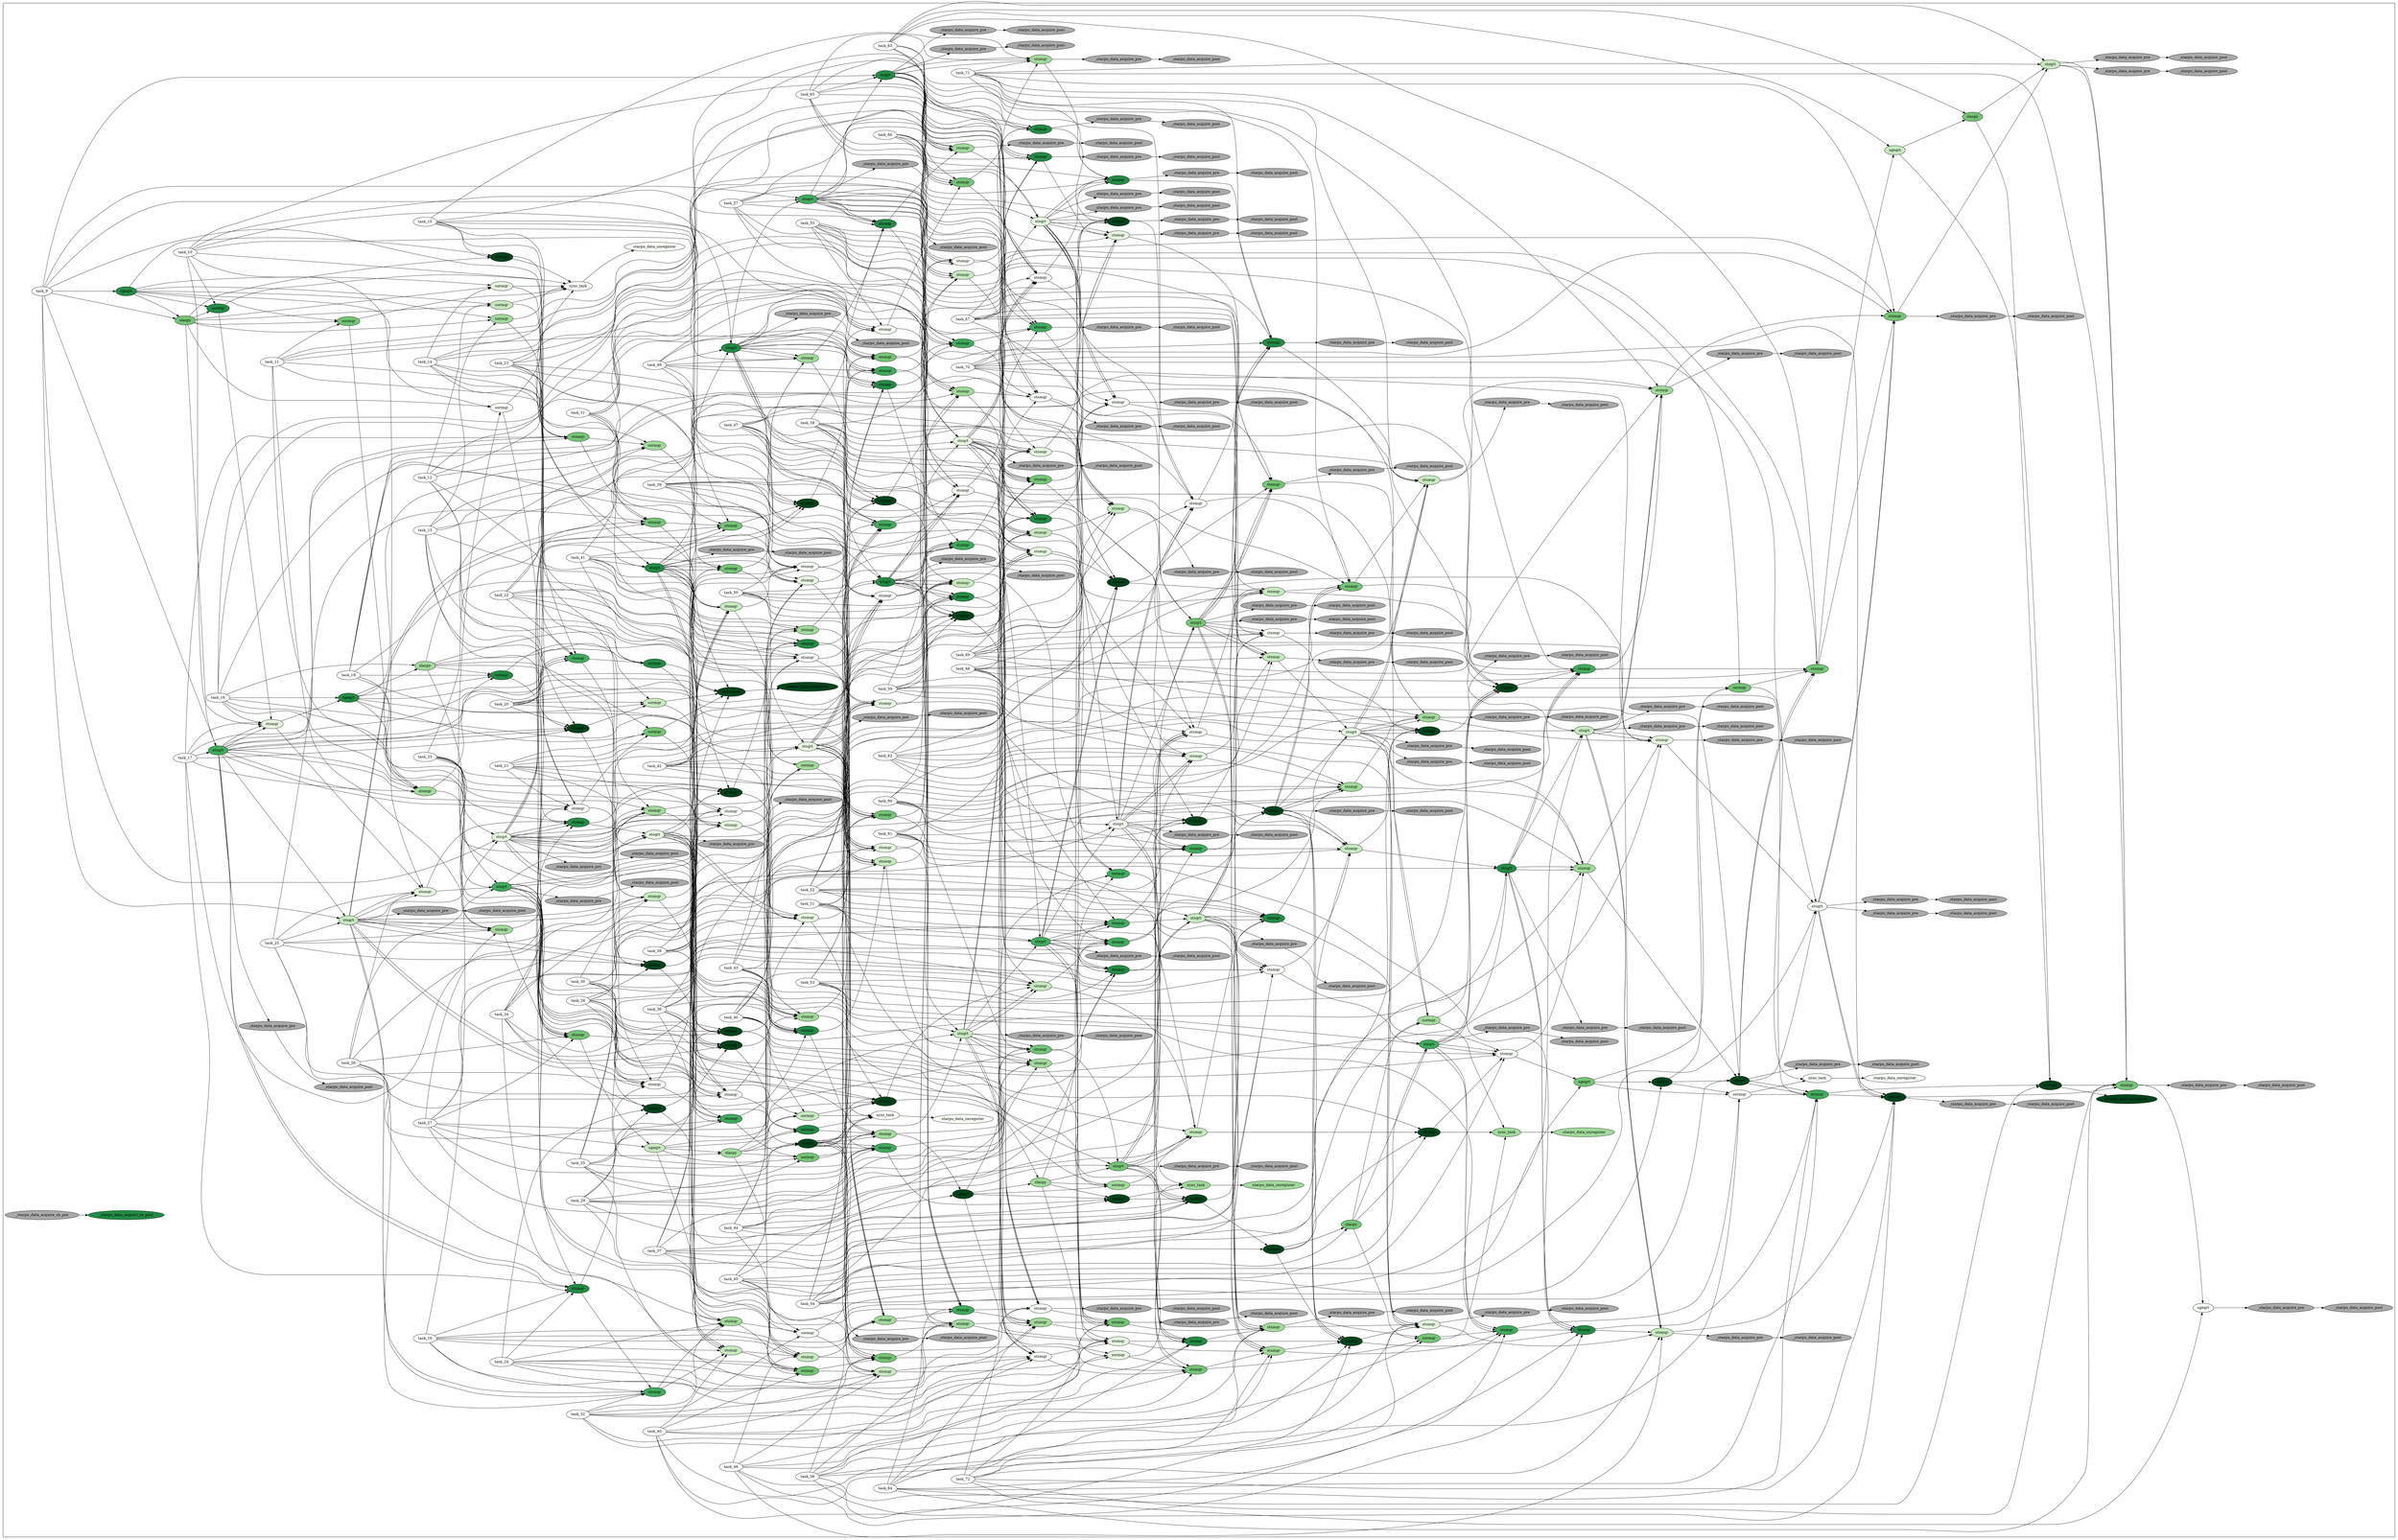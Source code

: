 digraph G {
	color=white
	rankdir=LR;
subgraph cluster_0 {
	color=black;
	 "task_9"->"task_73"
	 "task_73"->"task_74"
	 "task_9"->"task_74"
	 "task_74"->"task_75"
	 "task_73"->"task_75"
	 "task_10"->"task_75"
	 "task_74"->"task_76"
	 "task_73"->"task_76"
	 "task_11"->"task_76"
	 "task_74"->"task_77"
	 "task_73"->"task_77"
	 "task_12"->"task_77"
	 "task_74"->"task_78"
	 "task_73"->"task_78"
	 "task_13"->"task_78"
	 "task_74"->"task_79"
	 "task_73"->"task_79"
	 "task_14"->"task_79"
	 "task_74"->"task_80"
	 "task_73"->"task_80"
	 "task_15"->"task_80"
	 "task_74"->"task_81"
	 "task_73"->"task_81"
	 "task_16"->"task_81"
	 "task_74"->"task_82"
	 "task_9"->"task_82"
	 "task_17"->"task_82"
	 "task_75"->"task_83"
	 "task_10"->"task_83"
	 "task_18"->"task_83"
	 "task_82"->"task_83"
	 "task_17"->"task_83"
	 "task_82"->"task_83"
	 "task_76"->"task_84"
	 "task_11"->"task_84"
	 "task_19"->"task_84"
	 "task_82"->"task_84"
	 "task_17"->"task_84"
	 "task_82"->"task_84"
	 "task_77"->"task_85"
	 "task_12"->"task_85"
	 "task_20"->"task_85"
	 "task_82"->"task_85"
	 "task_17"->"task_85"
	 "task_82"->"task_85"
	 "task_78"->"task_86"
	 "task_13"->"task_86"
	 "task_21"->"task_86"
	 "task_82"->"task_86"
	 "task_17"->"task_86"
	 "task_82"->"task_86"
	 "task_79"->"task_87"
	 "task_14"->"task_87"
	 "task_22"->"task_87"
	 "task_82"->"task_87"
	 "task_17"->"task_87"
	 "task_82"->"task_87"
	 "task_80"->"task_88"
	 "task_15"->"task_88"
	 "task_23"->"task_88"
	 "task_82"->"task_88"
	 "task_17"->"task_88"
	 "task_82"->"task_88"
	 "task_81"->"task_89"
	 "task_16"->"task_89"
	 "task_24"->"task_89"
	 "task_82"->"task_89"
	 "task_17"->"task_89"
	 "task_82"->"task_89"
	 "task_82"->"task_90"
	 "task_9"->"task_90"
	 "task_25"->"task_90"
	 "task_83"->"task_91"
	 "task_10"->"task_91"
	 "task_26"->"task_91"
	 "task_90"->"task_91"
	 "task_25"->"task_91"
	 "task_90"->"task_91"
	 "task_84"->"task_92"
	 "task_11"->"task_92"
	 "task_27"->"task_92"
	 "task_90"->"task_92"
	 "task_25"->"task_92"
	 "task_90"->"task_92"
	 "task_85"->"task_93"
	 "task_12"->"task_93"
	 "task_28"->"task_93"
	 "task_90"->"task_93"
	 "task_25"->"task_93"
	 "task_90"->"task_93"
	 "task_86"->"task_94"
	 "task_13"->"task_94"
	 "task_29"->"task_94"
	 "task_90"->"task_94"
	 "task_25"->"task_94"
	 "task_90"->"task_94"
	 "task_87"->"task_95"
	 "task_14"->"task_95"
	 "task_30"->"task_95"
	 "task_90"->"task_95"
	 "task_25"->"task_95"
	 "task_90"->"task_95"
	 "task_88"->"task_96"
	 "task_15"->"task_96"
	 "task_31"->"task_96"
	 "task_90"->"task_96"
	 "task_25"->"task_96"
	 "task_90"->"task_96"
	 "task_89"->"task_97"
	 "task_16"->"task_97"
	 "task_32"->"task_97"
	 "task_90"->"task_97"
	 "task_25"->"task_97"
	 "task_90"->"task_97"
	 "task_90"->"task_98"
	 "task_9"->"task_98"
	 "task_33"->"task_98"
	 "task_91"->"task_99"
	 "task_10"->"task_99"
	 "task_34"->"task_99"
	 "task_98"->"task_99"
	 "task_33"->"task_99"
	 "task_98"->"task_99"
	 "task_92"->"task_100"
	 "task_11"->"task_100"
	 "task_35"->"task_100"
	 "task_98"->"task_100"
	 "task_33"->"task_100"
	 "task_98"->"task_100"
	 "task_93"->"task_101"
	 "task_12"->"task_101"
	 "task_36"->"task_101"
	 "task_98"->"task_101"
	 "task_33"->"task_101"
	 "task_98"->"task_101"
	 "task_94"->"task_102"
	 "task_13"->"task_102"
	 "task_37"->"task_102"
	 "task_98"->"task_102"
	 "task_33"->"task_102"
	 "task_98"->"task_102"
	 "task_95"->"task_103"
	 "task_14"->"task_103"
	 "task_38"->"task_103"
	 "task_98"->"task_103"
	 "task_33"->"task_103"
	 "task_98"->"task_103"
	 "task_96"->"task_104"
	 "task_15"->"task_104"
	 "task_39"->"task_104"
	 "task_98"->"task_104"
	 "task_33"->"task_104"
	 "task_98"->"task_104"
	 "task_97"->"task_105"
	 "task_16"->"task_105"
	 "task_40"->"task_105"
	 "task_98"->"task_105"
	 "task_33"->"task_105"
	 "task_98"->"task_105"
	 "task_98"->"task_106"
	 "task_9"->"task_106"
	 "task_41"->"task_106"
	 "task_99"->"task_107"
	 "task_10"->"task_107"
	 "task_42"->"task_107"
	 "task_106"->"task_107"
	 "task_41"->"task_107"
	 "task_106"->"task_107"
	 "task_100"->"task_108"
	 "task_11"->"task_108"
	 "task_43"->"task_108"
	 "task_106"->"task_108"
	 "task_41"->"task_108"
	 "task_106"->"task_108"
	 "task_101"->"task_109"
	 "task_12"->"task_109"
	 "task_44"->"task_109"
	 "task_106"->"task_109"
	 "task_41"->"task_109"
	 "task_106"->"task_109"
	 "task_102"->"task_110"
	 "task_13"->"task_110"
	 "task_45"->"task_110"
	 "task_106"->"task_110"
	 "task_41"->"task_110"
	 "task_106"->"task_110"
	 "task_103"->"task_111"
	 "task_14"->"task_111"
	 "task_46"->"task_111"
	 "task_106"->"task_111"
	 "task_41"->"task_111"
	 "task_106"->"task_111"
	 "task_104"->"task_112"
	 "task_15"->"task_112"
	 "task_47"->"task_112"
	 "task_106"->"task_112"
	 "task_41"->"task_112"
	 "task_106"->"task_112"
	 "task_105"->"task_113"
	 "task_16"->"task_113"
	 "task_48"->"task_113"
	 "task_106"->"task_113"
	 "task_41"->"task_113"
	 "task_106"->"task_113"
	 "task_106"->"task_114"
	 "task_9"->"task_114"
	 "task_49"->"task_114"
	 "task_107"->"task_115"
	 "task_10"->"task_115"
	 "task_50"->"task_115"
	 "task_114"->"task_115"
	 "task_49"->"task_115"
	 "task_114"->"task_115"
	 "task_108"->"task_116"
	 "task_11"->"task_116"
	 "task_51"->"task_116"
	 "task_114"->"task_116"
	 "task_49"->"task_116"
	 "task_114"->"task_116"
	 "task_109"->"task_117"
	 "task_12"->"task_117"
	 "task_52"->"task_117"
	 "task_114"->"task_117"
	 "task_49"->"task_117"
	 "task_114"->"task_117"
	 "task_110"->"task_118"
	 "task_13"->"task_118"
	 "task_53"->"task_118"
	 "task_114"->"task_118"
	 "task_49"->"task_118"
	 "task_114"->"task_118"
	 "task_111"->"task_119"
	 "task_14"->"task_119"
	 "task_54"->"task_119"
	 "task_114"->"task_119"
	 "task_49"->"task_119"
	 "task_114"->"task_119"
	 "task_112"->"task_120"
	 "task_15"->"task_120"
	 "task_55"->"task_120"
	 "task_114"->"task_120"
	 "task_49"->"task_120"
	 "task_114"->"task_120"
	 "task_113"->"task_121"
	 "task_16"->"task_121"
	 "task_56"->"task_121"
	 "task_114"->"task_121"
	 "task_49"->"task_121"
	 "task_114"->"task_121"
	 "task_114"->"task_122"
	 "task_9"->"task_122"
	 "task_57"->"task_122"
	 "task_115"->"task_123"
	 "task_10"->"task_123"
	 "task_58"->"task_123"
	 "task_122"->"task_123"
	 "task_57"->"task_123"
	 "task_122"->"task_123"
	 "task_116"->"task_124"
	 "task_11"->"task_124"
	 "task_59"->"task_124"
	 "task_122"->"task_124"
	 "task_57"->"task_124"
	 "task_122"->"task_124"
	 "task_117"->"task_125"
	 "task_12"->"task_125"
	 "task_60"->"task_125"
	 "task_122"->"task_125"
	 "task_57"->"task_125"
	 "task_122"->"task_125"
	 "task_118"->"task_126"
	 "task_13"->"task_126"
	 "task_61"->"task_126"
	 "task_122"->"task_126"
	 "task_57"->"task_126"
	 "task_122"->"task_126"
	 "task_119"->"task_127"
	 "task_14"->"task_127"
	 "task_62"->"task_127"
	 "task_122"->"task_127"
	 "task_57"->"task_127"
	 "task_122"->"task_127"
	 "task_120"->"task_128"
	 "task_15"->"task_128"
	 "task_63"->"task_128"
	 "task_122"->"task_128"
	 "task_57"->"task_128"
	 "task_122"->"task_128"
	 "task_121"->"task_129"
	 "task_16"->"task_129"
	 "task_64"->"task_129"
	 "task_122"->"task_129"
	 "task_57"->"task_129"
	 "task_122"->"task_129"
	 "task_122"->"task_130"
	 "task_9"->"task_130"
	 "task_65"->"task_130"
	 "task_123"->"task_131"
	 "task_10"->"task_131"
	 "task_66"->"task_131"
	 "task_130"->"task_131"
	 "task_65"->"task_131"
	 "task_130"->"task_131"
	 "task_124"->"task_132"
	 "task_11"->"task_132"
	 "task_67"->"task_132"
	 "task_130"->"task_132"
	 "task_65"->"task_132"
	 "task_130"->"task_132"
	 "task_125"->"task_133"
	 "task_12"->"task_133"
	 "task_68"->"task_133"
	 "task_130"->"task_133"
	 "task_65"->"task_133"
	 "task_130"->"task_133"
	 "task_126"->"task_134"
	 "task_13"->"task_134"
	 "task_69"->"task_134"
	 "task_130"->"task_134"
	 "task_65"->"task_134"
	 "task_130"->"task_134"
	 "task_127"->"task_135"
	 "task_14"->"task_135"
	 "task_70"->"task_135"
	 "task_130"->"task_135"
	 "task_65"->"task_135"
	 "task_130"->"task_135"
	 "task_128"->"task_136"
	 "task_15"->"task_136"
	 "task_71"->"task_136"
	 "task_130"->"task_136"
	 "task_65"->"task_136"
	 "task_130"->"task_136"
	 "task_129"->"task_137"
	 "task_16"->"task_137"
	 "task_72"->"task_137"
	 "task_130"->"task_137"
	 "task_65"->"task_137"
	 "task_130"->"task_137"
	 "task_83"->"task_138"
	 "task_18"->"task_138"
	 "task_138"->"task_139"
	 "task_18"->"task_139"
	 "task_139"->"task_140"
	 "task_138"->"task_140"
	 "task_84"->"task_140"
	 "task_19"->"task_140"
	 "task_139"->"task_141"
	 "task_138"->"task_141"
	 "task_85"->"task_141"
	 "task_20"->"task_141"
	 "task_139"->"task_142"
	 "task_138"->"task_142"
	 "task_86"->"task_142"
	 "task_21"->"task_142"
	 "task_139"->"task_143"
	 "task_138"->"task_143"
	 "task_87"->"task_143"
	 "task_22"->"task_143"
	 "task_139"->"task_144"
	 "task_138"->"task_144"
	 "task_88"->"task_144"
	 "task_23"->"task_144"
	 "task_139"->"task_145"
	 "task_138"->"task_145"
	 "task_89"->"task_145"
	 "task_24"->"task_145"
	 "task_139"->"task_146"
	 "task_18"->"task_146"
	 "task_91"->"task_146"
	 "task_26"->"task_146"
	 "task_140"->"task_147"
	 "task_19"->"task_147"
	 "task_92"->"task_147"
	 "task_27"->"task_147"
	 "task_146"->"task_147"
	 "task_26"->"task_147"
	 "task_146"->"task_147"
	 "task_141"->"task_148"
	 "task_20"->"task_148"
	 "task_93"->"task_148"
	 "task_28"->"task_148"
	 "task_146"->"task_148"
	 "task_26"->"task_148"
	 "task_146"->"task_148"
	 "task_142"->"task_149"
	 "task_21"->"task_149"
	 "task_94"->"task_149"
	 "task_29"->"task_149"
	 "task_146"->"task_149"
	 "task_26"->"task_149"
	 "task_146"->"task_149"
	 "task_143"->"task_150"
	 "task_22"->"task_150"
	 "task_95"->"task_150"
	 "task_30"->"task_150"
	 "task_146"->"task_150"
	 "task_26"->"task_150"
	 "task_146"->"task_150"
	 "task_144"->"task_151"
	 "task_23"->"task_151"
	 "task_96"->"task_151"
	 "task_31"->"task_151"
	 "task_146"->"task_151"
	 "task_26"->"task_151"
	 "task_146"->"task_151"
	 "task_145"->"task_152"
	 "task_24"->"task_152"
	 "task_97"->"task_152"
	 "task_32"->"task_152"
	 "task_146"->"task_152"
	 "task_26"->"task_152"
	 "task_146"->"task_152"
	 "task_146"->"task_153"
	 "task_18"->"task_153"
	 "task_99"->"task_153"
	 "task_34"->"task_153"
	 "task_147"->"task_154"
	 "task_19"->"task_154"
	 "task_100"->"task_154"
	 "task_35"->"task_154"
	 "task_153"->"task_154"
	 "task_34"->"task_154"
	 "task_153"->"task_154"
	 "task_148"->"task_155"
	 "task_20"->"task_155"
	 "task_101"->"task_155"
	 "task_36"->"task_155"
	 "task_153"->"task_155"
	 "task_34"->"task_155"
	 "task_153"->"task_155"
	 "task_149"->"task_156"
	 "task_21"->"task_156"
	 "task_102"->"task_156"
	 "task_37"->"task_156"
	 "task_153"->"task_156"
	 "task_34"->"task_156"
	 "task_153"->"task_156"
	 "task_150"->"task_157"
	 "task_22"->"task_157"
	 "task_103"->"task_157"
	 "task_38"->"task_157"
	 "task_153"->"task_157"
	 "task_34"->"task_157"
	 "task_153"->"task_157"
	 "task_151"->"task_158"
	 "task_23"->"task_158"
	 "task_104"->"task_158"
	 "task_39"->"task_158"
	 "task_153"->"task_158"
	 "task_34"->"task_158"
	 "task_153"->"task_158"
	 "task_152"->"task_159"
	 "task_24"->"task_159"
	 "task_105"->"task_159"
	 "task_40"->"task_159"
	 "task_153"->"task_159"
	 "task_34"->"task_159"
	 "task_153"->"task_159"
	 "task_153"->"task_160"
	 "task_18"->"task_160"
	 "task_107"->"task_160"
	 "task_42"->"task_160"
	 "task_154"->"task_161"
	 "task_19"->"task_161"
	 "task_108"->"task_161"
	 "task_43"->"task_161"
	 "task_160"->"task_161"
	 "task_42"->"task_161"
	 "task_160"->"task_161"
	 "task_155"->"task_162"
	 "task_20"->"task_162"
	 "task_109"->"task_162"
	 "task_44"->"task_162"
	 "task_160"->"task_162"
	 "task_42"->"task_162"
	 "task_160"->"task_162"
	 "task_156"->"task_163"
	 "task_21"->"task_163"
	 "task_110"->"task_163"
	 "task_45"->"task_163"
	 "task_160"->"task_163"
	 "task_42"->"task_163"
	 "task_160"->"task_163"
	 "task_157"->"task_164"
	 "task_22"->"task_164"
	 "task_111"->"task_164"
	 "task_46"->"task_164"
	 "task_160"->"task_164"
	 "task_42"->"task_164"
	 "task_160"->"task_164"
	 "task_158"->"task_165"
	 "task_23"->"task_165"
	 "task_112"->"task_165"
	 "task_47"->"task_165"
	 "task_160"->"task_165"
	 "task_42"->"task_165"
	 "task_160"->"task_165"
	 "task_159"->"task_166"
	 "task_24"->"task_166"
	 "task_113"->"task_166"
	 "task_48"->"task_166"
	 "task_160"->"task_166"
	 "task_42"->"task_166"
	 "task_160"->"task_166"
	 "task_160"->"task_167"
	 "task_18"->"task_167"
	 "task_115"->"task_167"
	 "task_50"->"task_167"
	 "task_161"->"task_168"
	 "task_19"->"task_168"
	 "task_116"->"task_168"
	 "task_51"->"task_168"
	 "task_167"->"task_168"
	 "task_50"->"task_168"
	 "task_167"->"task_168"
	 "task_162"->"task_169"
	 "task_20"->"task_169"
	 "task_117"->"task_169"
	 "task_52"->"task_169"
	 "task_167"->"task_169"
	 "task_50"->"task_169"
	 "task_167"->"task_169"
	 "task_163"->"task_170"
	 "task_21"->"task_170"
	 "task_118"->"task_170"
	 "task_53"->"task_170"
	 "task_167"->"task_170"
	 "task_50"->"task_170"
	 "task_167"->"task_170"
	 "task_164"->"task_171"
	 "task_22"->"task_171"
	 "task_119"->"task_171"
	 "task_54"->"task_171"
	 "task_167"->"task_171"
	 "task_50"->"task_171"
	 "task_167"->"task_171"
	 "task_165"->"task_172"
	 "task_23"->"task_172"
	 "task_120"->"task_172"
	 "task_55"->"task_172"
	 "task_167"->"task_172"
	 "task_50"->"task_172"
	 "task_167"->"task_172"
	 "task_166"->"task_173"
	 "task_24"->"task_173"
	 "task_121"->"task_173"
	 "task_56"->"task_173"
	 "task_167"->"task_173"
	 "task_50"->"task_173"
	 "task_167"->"task_173"
	 "task_167"->"task_174"
	 "task_18"->"task_174"
	 "task_123"->"task_174"
	 "task_58"->"task_174"
	 "task_168"->"task_175"
	 "task_19"->"task_175"
	 "task_124"->"task_175"
	 "task_59"->"task_175"
	 "task_174"->"task_175"
	 "task_58"->"task_175"
	 "task_174"->"task_175"
	 "task_169"->"task_176"
	 "task_20"->"task_176"
	 "task_125"->"task_176"
	 "task_60"->"task_176"
	 "task_174"->"task_176"
	 "task_58"->"task_176"
	 "task_174"->"task_176"
	 "task_170"->"task_177"
	 "task_21"->"task_177"
	 "task_126"->"task_177"
	 "task_61"->"task_177"
	 "task_174"->"task_177"
	 "task_58"->"task_177"
	 "task_174"->"task_177"
	 "task_171"->"task_178"
	 "task_22"->"task_178"
	 "task_127"->"task_178"
	 "task_62"->"task_178"
	 "task_174"->"task_178"
	 "task_58"->"task_178"
	 "task_174"->"task_178"
	 "task_172"->"task_179"
	 "task_23"->"task_179"
	 "task_128"->"task_179"
	 "task_63"->"task_179"
	 "task_174"->"task_179"
	 "task_58"->"task_179"
	 "task_174"->"task_179"
	 "task_173"->"task_180"
	 "task_24"->"task_180"
	 "task_129"->"task_180"
	 "task_64"->"task_180"
	 "task_174"->"task_180"
	 "task_58"->"task_180"
	 "task_174"->"task_180"
	 "task_174"->"task_181"
	 "task_18"->"task_181"
	 "task_131"->"task_181"
	 "task_66"->"task_181"
	 "task_175"->"task_182"
	 "task_19"->"task_182"
	 "task_132"->"task_182"
	 "task_67"->"task_182"
	 "task_181"->"task_182"
	 "task_66"->"task_182"
	 "task_181"->"task_182"
	 "task_176"->"task_183"
	 "task_20"->"task_183"
	 "task_133"->"task_183"
	 "task_68"->"task_183"
	 "task_181"->"task_183"
	 "task_66"->"task_183"
	 "task_181"->"task_183"
	 "task_177"->"task_184"
	 "task_21"->"task_184"
	 "task_134"->"task_184"
	 "task_69"->"task_184"
	 "task_181"->"task_184"
	 "task_66"->"task_184"
	 "task_181"->"task_184"
	 "task_178"->"task_185"
	 "task_22"->"task_185"
	 "task_135"->"task_185"
	 "task_70"->"task_185"
	 "task_181"->"task_185"
	 "task_66"->"task_185"
	 "task_181"->"task_185"
	 "task_179"->"task_186"
	 "task_23"->"task_186"
	 "task_136"->"task_186"
	 "task_71"->"task_186"
	 "task_181"->"task_186"
	 "task_66"->"task_186"
	 "task_181"->"task_186"
	 "task_180"->"task_187"
	 "task_24"->"task_187"
	 "task_137"->"task_187"
	 "task_72"->"task_187"
	 "task_181"->"task_187"
	 "task_66"->"task_187"
	 "task_181"->"task_187"
	 "task_147"->"task_188"
	 "task_27"->"task_188"
	 "task_188"->"task_189"
	 "task_27"->"task_189"
	 "task_189"->"task_190"
	 "task_188"->"task_190"
	 "task_148"->"task_190"
	 "task_28"->"task_190"
	 "task_189"->"task_191"
	 "task_188"->"task_191"
	 "task_149"->"task_191"
	 "task_29"->"task_191"
	 "task_189"->"task_192"
	 "task_188"->"task_192"
	 "task_150"->"task_192"
	 "task_30"->"task_192"
	 "task_189"->"task_193"
	 "task_188"->"task_193"
	 "task_151"->"task_193"
	 "task_31"->"task_193"
	 "task_189"->"task_194"
	 "task_188"->"task_194"
	 "task_152"->"task_194"
	 "task_32"->"task_194"
	 "task_189"->"task_195"
	 "task_27"->"task_195"
	 "task_154"->"task_195"
	 "task_35"->"task_195"
	 "task_190"->"task_196"
	 "task_28"->"task_196"
	 "task_155"->"task_196"
	 "task_36"->"task_196"
	 "task_195"->"task_196"
	 "task_35"->"task_196"
	 "task_195"->"task_196"
	 "task_191"->"task_197"
	 "task_29"->"task_197"
	 "task_156"->"task_197"
	 "task_37"->"task_197"
	 "task_195"->"task_197"
	 "task_35"->"task_197"
	 "task_195"->"task_197"
	 "task_192"->"task_198"
	 "task_30"->"task_198"
	 "task_157"->"task_198"
	 "task_38"->"task_198"
	 "task_195"->"task_198"
	 "task_35"->"task_198"
	 "task_195"->"task_198"
	 "task_193"->"task_199"
	 "task_31"->"task_199"
	 "task_158"->"task_199"
	 "task_39"->"task_199"
	 "task_195"->"task_199"
	 "task_35"->"task_199"
	 "task_195"->"task_199"
	 "task_194"->"task_200"
	 "task_32"->"task_200"
	 "task_159"->"task_200"
	 "task_40"->"task_200"
	 "task_195"->"task_200"
	 "task_35"->"task_200"
	 "task_195"->"task_200"
	 "task_195"->"task_201"
	 "task_27"->"task_201"
	 "task_161"->"task_201"
	 "task_43"->"task_201"
	 "task_196"->"task_202"
	 "task_28"->"task_202"
	 "task_162"->"task_202"
	 "task_44"->"task_202"
	 "task_201"->"task_202"
	 "task_43"->"task_202"
	 "task_201"->"task_202"
	 "task_197"->"task_203"
	 "task_29"->"task_203"
	 "task_163"->"task_203"
	 "task_45"->"task_203"
	 "task_201"->"task_203"
	 "task_43"->"task_203"
	 "task_201"->"task_203"
	 "task_198"->"task_204"
	 "task_30"->"task_204"
	 "task_164"->"task_204"
	 "task_46"->"task_204"
	 "task_201"->"task_204"
	 "task_43"->"task_204"
	 "task_201"->"task_204"
	 "task_199"->"task_205"
	 "task_31"->"task_205"
	 "task_165"->"task_205"
	 "task_47"->"task_205"
	 "task_201"->"task_205"
	 "task_43"->"task_205"
	 "task_201"->"task_205"
	 "task_200"->"task_206"
	 "task_32"->"task_206"
	 "task_166"->"task_206"
	 "task_48"->"task_206"
	 "task_201"->"task_206"
	 "task_43"->"task_206"
	 "task_201"->"task_206"
	 "task_201"->"task_207"
	 "task_27"->"task_207"
	 "task_168"->"task_207"
	 "task_51"->"task_207"
	 "task_202"->"task_208"
	 "task_28"->"task_208"
	 "task_169"->"task_208"
	 "task_52"->"task_208"
	 "task_207"->"task_208"
	 "task_51"->"task_208"
	 "task_207"->"task_208"
	 "task_203"->"task_209"
	 "task_29"->"task_209"
	 "task_170"->"task_209"
	 "task_53"->"task_209"
	 "task_207"->"task_209"
	 "task_51"->"task_209"
	 "task_207"->"task_209"
	 "task_204"->"task_210"
	 "task_30"->"task_210"
	 "task_171"->"task_210"
	 "task_54"->"task_210"
	 "task_207"->"task_210"
	 "task_51"->"task_210"
	 "task_207"->"task_210"
	 "task_205"->"task_211"
	 "task_31"->"task_211"
	 "task_172"->"task_211"
	 "task_55"->"task_211"
	 "task_207"->"task_211"
	 "task_51"->"task_211"
	 "task_207"->"task_211"
	 "task_206"->"task_212"
	 "task_32"->"task_212"
	 "task_173"->"task_212"
	 "task_56"->"task_212"
	 "task_207"->"task_212"
	 "task_51"->"task_212"
	 "task_207"->"task_212"
	 "task_207"->"task_213"
	 "task_27"->"task_213"
	 "task_175"->"task_213"
	 "task_59"->"task_213"
	 "task_208"->"task_214"
	 "task_28"->"task_214"
	 "task_176"->"task_214"
	 "task_60"->"task_214"
	 "task_213"->"task_214"
	 "task_59"->"task_214"
	 "task_213"->"task_214"
	 "task_209"->"task_215"
	 "task_29"->"task_215"
	 "task_177"->"task_215"
	 "task_61"->"task_215"
	 "task_213"->"task_215"
	 "task_59"->"task_215"
	 "task_213"->"task_215"
	 "task_210"->"task_216"
	 "task_30"->"task_216"
	 "task_178"->"task_216"
	 "task_62"->"task_216"
	 "task_213"->"task_216"
	 "task_59"->"task_216"
	 "task_213"->"task_216"
	 "task_211"->"task_217"
	 "task_31"->"task_217"
	 "task_179"->"task_217"
	 "task_63"->"task_217"
	 "task_213"->"task_217"
	 "task_59"->"task_217"
	 "task_213"->"task_217"
	 "task_212"->"task_218"
	 "task_32"->"task_218"
	 "task_180"->"task_218"
	 "task_64"->"task_218"
	 "task_213"->"task_218"
	 "task_59"->"task_218"
	 "task_213"->"task_218"
	 "task_213"->"task_219"
	 "task_27"->"task_219"
	 "task_182"->"task_219"
	 "task_67"->"task_219"
	 "task_214"->"task_220"
	 "task_28"->"task_220"
	 "task_183"->"task_220"
	 "task_68"->"task_220"
	 "task_219"->"task_220"
	 "task_67"->"task_220"
	 "task_219"->"task_220"
	 "task_215"->"task_221"
	 "task_29"->"task_221"
	 "task_184"->"task_221"
	 "task_69"->"task_221"
	 "task_219"->"task_221"
	 "task_67"->"task_221"
	 "task_219"->"task_221"
	 "task_216"->"task_222"
	 "task_30"->"task_222"
	 "task_185"->"task_222"
	 "task_70"->"task_222"
	 "task_219"->"task_222"
	 "task_67"->"task_222"
	 "task_219"->"task_222"
	 "task_217"->"task_223"
	 "task_31"->"task_223"
	 "task_186"->"task_223"
	 "task_71"->"task_223"
	 "task_219"->"task_223"
	 "task_67"->"task_223"
	 "task_219"->"task_223"
	 "task_218"->"task_224"
	 "task_32"->"task_224"
	 "task_187"->"task_224"
	 "task_72"->"task_224"
	 "task_219"->"task_224"
	 "task_67"->"task_224"
	 "task_219"->"task_224"
	 "task_196"->"task_225"
	 "task_36"->"task_225"
	 "task_225"->"task_226"
	 "task_36"->"task_226"
	 "task_226"->"task_227"
	 "task_225"->"task_227"
	 "task_197"->"task_227"
	 "task_37"->"task_227"
	 "task_226"->"task_228"
	 "task_225"->"task_228"
	 "task_198"->"task_228"
	 "task_38"->"task_228"
	 "task_226"->"task_229"
	 "task_225"->"task_229"
	 "task_199"->"task_229"
	 "task_39"->"task_229"
	 "task_226"->"task_230"
	 "task_225"->"task_230"
	 "task_200"->"task_230"
	 "task_40"->"task_230"
	 "task_226"->"task_231"
	 "task_36"->"task_231"
	 "task_202"->"task_231"
	 "task_44"->"task_231"
	 "task_227"->"task_232"
	 "task_37"->"task_232"
	 "task_203"->"task_232"
	 "task_45"->"task_232"
	 "task_231"->"task_232"
	 "task_44"->"task_232"
	 "task_231"->"task_232"
	 "task_228"->"task_233"
	 "task_38"->"task_233"
	 "task_204"->"task_233"
	 "task_46"->"task_233"
	 "task_231"->"task_233"
	 "task_44"->"task_233"
	 "task_231"->"task_233"
	 "task_229"->"task_234"
	 "task_39"->"task_234"
	 "task_205"->"task_234"
	 "task_47"->"task_234"
	 "task_231"->"task_234"
	 "task_44"->"task_234"
	 "task_231"->"task_234"
	 "task_230"->"task_235"
	 "task_40"->"task_235"
	 "task_206"->"task_235"
	 "task_48"->"task_235"
	 "task_231"->"task_235"
	 "task_44"->"task_235"
	 "task_231"->"task_235"
	 "task_231"->"task_236"
	 "task_36"->"task_236"
	 "task_208"->"task_236"
	 "task_52"->"task_236"
	 "task_232"->"task_237"
	 "task_37"->"task_237"
	 "task_209"->"task_237"
	 "task_53"->"task_237"
	 "task_236"->"task_237"
	 "task_52"->"task_237"
	 "task_236"->"task_237"
	 "task_233"->"task_238"
	 "task_38"->"task_238"
	 "task_210"->"task_238"
	 "task_54"->"task_238"
	 "task_236"->"task_238"
	 "task_52"->"task_238"
	 "task_236"->"task_238"
	 "task_234"->"task_239"
	 "task_39"->"task_239"
	 "task_211"->"task_239"
	 "task_55"->"task_239"
	 "task_236"->"task_239"
	 "task_52"->"task_239"
	 "task_236"->"task_239"
	 "task_235"->"task_240"
	 "task_40"->"task_240"
	 "task_212"->"task_240"
	 "task_56"->"task_240"
	 "task_236"->"task_240"
	 "task_52"->"task_240"
	 "task_236"->"task_240"
	 "task_236"->"task_241"
	 "task_36"->"task_241"
	 "task_214"->"task_241"
	 "task_60"->"task_241"
	 "task_237"->"task_242"
	 "task_37"->"task_242"
	 "task_215"->"task_242"
	 "task_61"->"task_242"
	 "task_241"->"task_242"
	 "task_60"->"task_242"
	 "task_241"->"task_242"
	 "task_238"->"task_243"
	 "task_38"->"task_243"
	 "task_216"->"task_243"
	 "task_62"->"task_243"
	 "task_241"->"task_243"
	 "task_60"->"task_243"
	 "task_241"->"task_243"
	 "task_239"->"task_244"
	 "task_39"->"task_244"
	 "task_217"->"task_244"
	 "task_63"->"task_244"
	 "task_241"->"task_244"
	 "task_60"->"task_244"
	 "task_241"->"task_244"
	 "task_240"->"task_245"
	 "task_40"->"task_245"
	 "task_218"->"task_245"
	 "task_64"->"task_245"
	 "task_241"->"task_245"
	 "task_60"->"task_245"
	 "task_241"->"task_245"
	 "task_241"->"task_246"
	 "task_36"->"task_246"
	 "task_220"->"task_246"
	 "task_68"->"task_246"
	 "task_242"->"task_247"
	 "task_37"->"task_247"
	 "task_221"->"task_247"
	 "task_69"->"task_247"
	 "task_246"->"task_247"
	 "task_68"->"task_247"
	 "task_246"->"task_247"
	 "task_243"->"task_248"
	 "task_38"->"task_248"
	 "task_222"->"task_248"
	 "task_70"->"task_248"
	 "task_246"->"task_248"
	 "task_68"->"task_248"
	 "task_246"->"task_248"
	 "task_244"->"task_249"
	 "task_39"->"task_249"
	 "task_223"->"task_249"
	 "task_71"->"task_249"
	 "task_246"->"task_249"
	 "task_68"->"task_249"
	 "task_246"->"task_249"
	 "task_245"->"task_250"
	 "task_40"->"task_250"
	 "task_224"->"task_250"
	 "task_72"->"task_250"
	 "task_246"->"task_250"
	 "task_68"->"task_250"
	 "task_246"->"task_250"
	 "task_232"->"task_251"
	 "task_45"->"task_251"
	 "task_251"->"task_252"
	 "task_45"->"task_252"
	 "task_252"->"task_253"
	 "task_251"->"task_253"
	 "task_233"->"task_253"
	 "task_46"->"task_253"
	 "task_252"->"task_254"
	 "task_251"->"task_254"
	 "task_234"->"task_254"
	 "task_47"->"task_254"
	 "task_252"->"task_255"
	 "task_251"->"task_255"
	 "task_235"->"task_255"
	 "task_48"->"task_255"
	 "task_252"->"task_256"
	 "task_45"->"task_256"
	 "task_237"->"task_256"
	 "task_53"->"task_256"
	 "task_253"->"task_257"
	 "task_46"->"task_257"
	 "task_238"->"task_257"
	 "task_54"->"task_257"
	 "task_256"->"task_257"
	 "task_53"->"task_257"
	 "task_256"->"task_257"
	 "task_254"->"task_258"
	 "task_47"->"task_258"
	 "task_239"->"task_258"
	 "task_55"->"task_258"
	 "task_256"->"task_258"
	 "task_53"->"task_258"
	 "task_256"->"task_258"
	 "task_255"->"task_259"
	 "task_48"->"task_259"
	 "task_240"->"task_259"
	 "task_56"->"task_259"
	 "task_256"->"task_259"
	 "task_53"->"task_259"
	 "task_256"->"task_259"
	 "task_256"->"task_260"
	 "task_45"->"task_260"
	 "task_242"->"task_260"
	 "task_61"->"task_260"
	 "task_257"->"task_261"
	 "task_46"->"task_261"
	 "task_243"->"task_261"
	 "task_62"->"task_261"
	 "task_260"->"task_261"
	 "task_61"->"task_261"
	 "task_260"->"task_261"
	 "task_258"->"task_262"
	 "task_47"->"task_262"
	 "task_244"->"task_262"
	 "task_63"->"task_262"
	 "task_260"->"task_262"
	 "task_61"->"task_262"
	 "task_260"->"task_262"
	 "task_259"->"task_263"
	 "task_48"->"task_263"
	 "task_245"->"task_263"
	 "task_64"->"task_263"
	 "task_260"->"task_263"
	 "task_61"->"task_263"
	 "task_260"->"task_263"
	 "task_260"->"task_264"
	 "task_45"->"task_264"
	 "task_247"->"task_264"
	 "task_69"->"task_264"
	 "task_261"->"task_265"
	 "task_46"->"task_265"
	 "task_248"->"task_265"
	 "task_70"->"task_265"
	 "task_264"->"task_265"
	 "task_69"->"task_265"
	 "task_264"->"task_265"
	 "task_262"->"task_266"
	 "task_47"->"task_266"
	 "task_249"->"task_266"
	 "task_71"->"task_266"
	 "task_264"->"task_266"
	 "task_69"->"task_266"
	 "task_264"->"task_266"
	 "task_263"->"task_267"
	 "task_48"->"task_267"
	 "task_250"->"task_267"
	 "task_72"->"task_267"
	 "task_264"->"task_267"
	 "task_69"->"task_267"
	 "task_264"->"task_267"
	 "task_257"->"task_268"
	 "task_54"->"task_268"
	 "task_268"->"task_269"
	 "task_54"->"task_269"
	 "task_269"->"task_270"
	 "task_268"->"task_270"
	 "task_258"->"task_270"
	 "task_55"->"task_270"
	 "task_269"->"task_271"
	 "task_268"->"task_271"
	 "task_259"->"task_271"
	 "task_56"->"task_271"
	 "task_269"->"task_272"
	 "task_54"->"task_272"
	 "task_261"->"task_272"
	 "task_62"->"task_272"
	 "task_270"->"task_273"
	 "task_55"->"task_273"
	 "task_262"->"task_273"
	 "task_63"->"task_273"
	 "task_272"->"task_273"
	 "task_62"->"task_273"
	 "task_272"->"task_273"
	 "task_271"->"task_274"
	 "task_56"->"task_274"
	 "task_263"->"task_274"
	 "task_64"->"task_274"
	 "task_272"->"task_274"
	 "task_62"->"task_274"
	 "task_272"->"task_274"
	 "task_272"->"task_275"
	 "task_54"->"task_275"
	 "task_265"->"task_275"
	 "task_70"->"task_275"
	 "task_273"->"task_276"
	 "task_55"->"task_276"
	 "task_266"->"task_276"
	 "task_71"->"task_276"
	 "task_275"->"task_276"
	 "task_70"->"task_276"
	 "task_275"->"task_276"
	 "task_274"->"task_277"
	 "task_56"->"task_277"
	 "task_267"->"task_277"
	 "task_72"->"task_277"
	 "task_275"->"task_277"
	 "task_70"->"task_277"
	 "task_275"->"task_277"
	 "task_273"->"task_278"
	 "task_63"->"task_278"
	 "task_278"->"task_279"
	 "task_63"->"task_279"
	 "task_279"->"task_280"
	 "task_278"->"task_280"
	 "task_274"->"task_280"
	 "task_64"->"task_280"
	 "task_279"->"task_281"
	 "task_63"->"task_281"
	 "task_276"->"task_281"
	 "task_71"->"task_281"
	 "task_280"->"task_282"
	 "task_64"->"task_282"
	 "task_277"->"task_282"
	 "task_72"->"task_282"
	 "task_281"->"task_282"
	 "task_71"->"task_282"
	 "task_281"->"task_282"
	 "task_282"->"task_283"
	 "task_72"->"task_283"
	 "task_285"->"task_284"
	 "task_285" [ style=filled, label="_starpu_data_acquire_cb_pre", fillcolor="#aaaaaa"]
	 "task_81"->"task_287"
	 "task_80"->"task_287"
	 "task_79"->"task_287"
	 "task_78"->"task_287"
	 "task_77"->"task_287"
	 "task_76"->"task_287"
	 "task_75"->"task_287"
	 "task_287"->"task_286"
	 "task_284" [ style=filled, label="_starpu_data_acquire_cb_post", fillcolor="/greens9/7"]
	 "task_73" [ style=filled, label="sgeqrt", fillcolor="/greens9/7"]
	 "task_74" [ style=filled, label="slacpy", fillcolor="/greens9/5"]
	 "task_78" [ style=filled, label="sormqr", fillcolor="/greens9/4"]
	 "task_76" [ style=filled, label="sormqr", fillcolor="/greens9/5"]
	 "task_75" [ style=filled, label="sormqr", fillcolor="/greens9/7"]
	 "task_77" [ style=filled, label="sormqr", fillcolor="/greens9/3"]
	 "task_80" [ style=filled, label="sormqr", fillcolor="/greens9/9"]
	 "task_79" [ style=filled, label="sormqr", fillcolor="/greens9/2"]
	 "task_286" [ style=filled, label="starpu_data_unregister", fillcolor="/greens9/1"]
	 "task_287" [ style=filled, label="sync_task", fillcolor="/greens9/1"]
	 "task_81" [ style=filled, label="sormqr", fillcolor="/greens9/1"]
	 "task_145"->"task_289"
	 "task_144"->"task_289"
	 "task_143"->"task_289"
	 "task_142"->"task_289"
	 "task_141"->"task_289"
	 "task_140"->"task_289"
	 "task_289"->"task_288"
	 "task_82" [ style=filled, label="stsqrt", fillcolor="/greens9/6"]
	 "task_87" [ style=filled, label="stsmqr", fillcolor="/greens9/6"]
	 "task_86" [ style=filled, label="stsmqr", fillcolor="/greens9/1"]
	 "task_88" [ style=filled, label="stsmqr", fillcolor="/greens9/5"]
	 "task_85" [ style=filled, label="stsmqr", fillcolor="/greens9/9"]
	 "task_89" [ style=filled, label="stsmqr", fillcolor="/greens9/7"]
	 "task_83" [ style=filled, label="stsmqr", fillcolor="/greens9/2"]
	 "task_84" [ style=filled, label="stsmqr", fillcolor="/greens9/4"]
	 "task_90" [ style=filled, label="stsqrt", fillcolor="/greens9/3"]
	 "task_91" [ style=filled, label="stsmqr", fillcolor="/greens9/2"]
	 "task_93" [ style=filled, label="stsmqr", fillcolor="/greens9/9"]
	 "task_95" [ style=filled, label="stsmqr", fillcolor="/greens9/3"]
	 "task_94" [ style=filled, label="stsmqr", fillcolor="/greens9/1"]
	 "task_96" [ style=filled, label="stsmqr", fillcolor="/greens9/5"]
	 "task_92" [ style=filled, label="stsmqr", fillcolor="/greens9/4"]
	 "task_138" [ style=filled, label="sgeqrt", fillcolor="/greens9/7"]
	 "task_97" [ style=filled, label="stsmqr", fillcolor="/greens9/6"]
	 "task_142" [ style=filled, label="sormqr", fillcolor="/greens9/5"]
	 "task_140" [ style=filled, label="sormqr", fillcolor="/greens9/7"]
	 "task_139" [ style=filled, label="slacpy", fillcolor="/greens9/4"]
	 "task_144" [ style=filled, label="sormqr", fillcolor="/greens9/4"]
	 "task_141" [ style=filled, label="sormqr", fillcolor="/greens9/3"]
	 "task_143" [ style=filled, label="sormqr", fillcolor="/greens9/7"]
	 "task_288" [ style=filled, label="starpu_data_unregister", fillcolor="/greens9/9"]
	 "task_289" [ style=filled, label="sync_task", fillcolor="/greens9/9"]
	 "task_145" [ style=filled, label="sormqr", fillcolor="/greens9/9"]
	 "task_194"->"task_291"
	 "task_193"->"task_291"
	 "task_192"->"task_291"
	 "task_191"->"task_291"
	 "task_190"->"task_291"
	 "task_291"->"task_290"
	 "task_98" [ style=filled, label="stsqrt", fillcolor="/greens9/2"]
	 "task_99" [ style=filled, label="stsmqr", fillcolor="/greens9/7"]
	 "task_102" [ style=filled, label="stsmqr", fillcolor="/greens9/2"]
	 "task_101" [ style=filled, label="stsmqr", fillcolor="/greens9/1"]
	 "task_105" [ style=filled, label="stsmqr", fillcolor="/greens9/3"]
	 "task_103" [ style=filled, label="stsmqr", fillcolor="/greens9/9"]
	 "task_104" [ style=filled, label="stsmqr", fillcolor="/greens9/5"]
	 "task_100" [ style=filled, label="stsmqr", fillcolor="/greens9/4"]
	 "task_106" [ style=filled, label="stsqrt", fillcolor="/greens9/7"]
	 "task_109" [ style=filled, label="stsmqr", fillcolor="/greens9/7"]
	 "task_107" [ style=filled, label="stsmqr", fillcolor="/greens9/5"]
	 "task_110" [ style=filled, label="stsmqr", fillcolor="/greens9/1"]
	 "task_112" [ style=filled, label="stsmqr", fillcolor="/greens9/9"]
	 "task_113" [ style=filled, label="stsmqr", fillcolor="/greens9/3"]
	 "task_146" [ style=filled, label="stsqrt", fillcolor="/greens9/6"]
	 "task_108" [ style=filled, label="stsmqr", fillcolor="/greens9/4"]
	 "task_111" [ style=filled, label="stsmqr", fillcolor="/greens9/2"]
	 "task_151" [ style=filled, label="stsmqr", fillcolor="/greens9/3"]
	 "task_150" [ style=filled, label="stsmqr", fillcolor="/greens9/9"]
	 "task_148" [ style=filled, label="stsmqr", fillcolor="/greens9/1"]
	 "task_147" [ style=filled, label="stsmqr", fillcolor="/greens9/5"]
	 "task_149" [ style=filled, label="stsmqr", fillcolor="/greens9/6"]
	 "task_152" [ style=filled, label="stsmqr", fillcolor="/greens9/4"]
	 "task_114" [ style=filled, label="stsqrt", fillcolor="/greens9/7"]
	 "task_115" [ style=filled, label="stsmqr", fillcolor="/greens9/4"]
	 "task_116" [ style=filled, label="stsmqr", fillcolor="/greens9/6"]
	 "task_118" [ style=filled, label="stsmqr", fillcolor="/greens9/9"]
	 "task_119" [ style=filled, label="stsmqr", fillcolor="/greens9/5"]
	 "task_120" [ style=filled, label="stsmqr", fillcolor="/greens9/1"]
	 "task_117" [ style=filled, label="stsmqr", fillcolor="/greens9/7"]
	 "task_121" [ style=filled, label="stsmqr", fillcolor="/greens9/4"]
	 "task_153" [ style=filled, label="stsqrt", fillcolor="/greens9/2"]
	 "task_157" [ style=filled, label="stsmqr", fillcolor="/greens9/2"]
	 "task_156" [ style=filled, label="stsmqr", fillcolor="/greens9/7"]
	 "task_155" [ style=filled, label="stsmqr", fillcolor="/greens9/4"]
	 "task_159" [ style=filled, label="stsmqr", fillcolor="/greens9/5"]
	 "task_188" [ style=filled, label="sgeqrt", fillcolor="/greens9/3"]
	 "task_189" [ style=filled, label="slacpy", fillcolor="/greens9/4"]
	 "task_154" [ style=filled, label="stsmqr", fillcolor="/greens9/9"]
	 "task_158" [ style=filled, label="stsmqr", fillcolor="/greens9/1"]
	 "task_192" [ style=filled, label="sormqr", fillcolor="/greens9/3"]
	 "task_190" [ style=filled, label="sormqr", fillcolor="/greens9/7"]
	 "task_191" [ style=filled, label="sormqr", fillcolor="/greens9/5"]
	 "task_193" [ style=filled, label="sormqr", fillcolor="/greens9/4"]
	 "task_290" [ style=filled, label="starpu_data_unregister", fillcolor="/greens9/1"]
	 "task_291" [ style=filled, label="sync_task", fillcolor="/greens9/1"]
	 "task_194" [ style=filled, label="sormqr", fillcolor="/greens9/1"]
	 "task_230"->"task_293"
	 "task_229"->"task_293"
	 "task_228"->"task_293"
	 "task_227"->"task_293"
	 "task_293"->"task_292"
	 "task_122" [ style=filled, label="stsqrt", fillcolor="/greens9/6"]
	 "task_125" [ style=filled, label="stsmqr", fillcolor="/greens9/6"]
	 "task_123" [ style=filled, label="stsmqr", fillcolor="/greens9/7"]
	 "task_124" [ style=filled, label="stsmqr", fillcolor="/greens9/1"]
	 "task_128" [ style=filled, label="stsmqr", fillcolor="/greens9/5"]
	 "task_127" [ style=filled, label="stsmqr", fillcolor="/greens9/3"]
	 "task_126" [ style=filled, label="stsmqr", fillcolor="/greens9/4"]
	 "task_129" [ style=filled, label="stsmqr", fillcolor="/greens9/6"]
	 "task_195" [ style=filled, label="stsqrt", fillcolor="/greens9/9"]
	 "task_197" [ style=filled, label="stsmqr", fillcolor="/greens9/6"]
	 "task_198" [ style=filled, label="stsmqr", fillcolor="/greens9/9"]
	 "task_196" [ style=filled, label="stsmqr", fillcolor="/greens9/4"]
	 "task_130" [ style=filled, label="stsqrt", fillcolor="/greens9/7"]
	 "task_160" [ style=filled, label="stsqrt", fillcolor="/greens9/2"]
	 "task_199" [ style=filled, label="stsmqr", fillcolor="/greens9/1"]
	 "task_200" [ style=filled, label="stsmqr", fillcolor="/greens9/3"]
	 "task_132" [ style=filled, label="stsmqr", fillcolor="/greens9/7"]
	 "task_131" [ style=filled, label="stsmqr", fillcolor="/greens9/4"]
	 "task_161" [ style=filled, label="stsmqr", fillcolor="/greens9/2"]
	 "task_133" [ style=filled, label="stsmqr", fillcolor="/greens9/6"]
	 "task_134" [ style=filled, label="stsmqr", fillcolor="/greens9/1"]
	 "task_162" [ style=filled, label="stsmqr", fillcolor="/greens9/5"]
	 "task_135" [ style=filled, label="stsmqr", fillcolor="/greens9/7"]
	 "task_163" [ style=filled, label="stsmqr", fillcolor="/greens9/3"]
	 "task_136" [ style=filled, label="stsmqr", fillcolor="/greens9/4"]
	 "task_225" [ style=filled, label="sgeqrt", fillcolor="/greens9/9"]
	 "task_226" [ style=filled, label="slacpy", fillcolor="/greens9/4"]
	 "task_165" [ style=filled, label="stsmqr", fillcolor="/greens9/6"]
	 "task_164" [ style=filled, label="stsmqr", fillcolor="/greens9/2"]
	 "task_137" [ style=filled, label="stsmqr", fillcolor="/greens9/1"]
	 "task_166" [ style=filled, label="stsmqr", fillcolor="/greens9/5"]
	 "task_227" [ style=filled, label="sormqr", fillcolor="/greens9/9"]
	 "task_229" [ style=filled, label="sormqr", fillcolor="/greens9/6"]
	 "task_230" [ style=filled, label="sormqr", fillcolor="/greens9/2"]
	 "task_292" [ style=filled, label="starpu_data_unregister", fillcolor="/greens9/4"]
	 "task_293" [ style=filled, label="sync_task", fillcolor="/greens9/4"]
	 "task_228" [ style=filled, label="sormqr", fillcolor="/greens9/4"]
	 "task_255"->"task_295"
	 "task_254"->"task_295"
	 "task_253"->"task_295"
	 "task_295"->"task_294"
	 "task_201" [ style=filled, label="stsqrt", fillcolor="/greens9/3"]
	 "task_167" [ style=filled, label="stsqrt", fillcolor="/greens9/7"]
	 "task_204" [ style=filled, label="stsmqr", fillcolor="/greens9/3"]
	 "task_206" [ style=filled, label="stsmqr", fillcolor="/greens9/1"]
	 "task_203" [ style=filled, label="stsmqr", fillcolor="/greens9/4"]
	 "task_205" [ style=filled, label="stsmqr", fillcolor="/greens9/2"]
	 "task_202" [ style=filled, label="stsmqr", fillcolor="/greens9/5"]
	 "task_168" [ style=filled, label="stsmqr", fillcolor="/greens9/6"]
	 "task_169" [ style=filled, label="stsmqr", fillcolor="/greens9/7"]
	 "task_172" [ style=filled, label="stsmqr", fillcolor="/greens9/1"]
	 "task_171" [ style=filled, label="stsmqr", fillcolor="/greens9/3"]
	 "task_170" [ style=filled, label="stsmqr", fillcolor="/greens9/9"]
	 "task_231" [ style=filled, label="stsqrt", fillcolor="/greens9/5"]
	 "task_174" [ style=filled, label="stsqrt", fillcolor="/greens9/2"]
	 "task_173" [ style=filled, label="stsmqr", fillcolor="/greens9/4"]
	 "task_232" [ style=filled, label="stsmqr", fillcolor="/greens9/9"]
	 "task_233" [ style=filled, label="stsmqr", fillcolor="/greens9/3"]
	 "task_235" [ style=filled, label="stsmqr", fillcolor="/greens9/5"]
	 "task_234" [ style=filled, label="stsmqr", fillcolor="/greens9/1"]
	 "task_175" [ style=filled, label="stsmqr", fillcolor="/greens9/2"]
	 "task_176" [ style=filled, label="stsmqr", fillcolor="/greens9/7"]
	 "task_180" [ style=filled, label="stsmqr", fillcolor="/greens9/4"]
	 "task_177" [ style=filled, label="stsmqr", fillcolor="/greens9/3"]
	 "task_178" [ style=filled, label="stsmqr", fillcolor="/greens9/5"]
	 "task_251" [ style=filled, label="sgeqrt", fillcolor="/greens9/9"]
	 "task_252" [ style=filled, label="slacpy", fillcolor="/greens9/5"]
	 "task_179" [ style=filled, label="stsmqr", fillcolor="/greens9/1"]
	 "task_253" [ style=filled, label="sormqr", fillcolor="/greens9/9"]
	 "task_181" [ style=filled, label="stsqrt", fillcolor="/greens9/2"]
	 "task_207" [ style=filled, label="stsqrt", fillcolor="/greens9/6"]
	 "task_255" [ style=filled, label="sormqr", fillcolor="/greens9/5"]
	 "task_186" [ style=filled, label="stsmqr", fillcolor="/greens9/7"]
	 "task_208" [ style=filled, label="stsmqr", fillcolor="/greens9/6"]
	 "task_182" [ style=filled, label="stsmqr", fillcolor="/greens9/9"]
	 "task_185" [ style=filled, label="stsmqr", fillcolor="/greens9/2"]
	 "task_183" [ style=filled, label="stsmqr", fillcolor="/greens9/1"]
	 "task_184" [ style=filled, label="stsmqr", fillcolor="/greens9/3"]
	 "task_294" [ style=filled, label="starpu_data_unregister", fillcolor="/greens9/4"]
	 "task_295" [ style=filled, label="sync_task", fillcolor="/greens9/4"]
	 "task_254" [ style=filled, label="sormqr", fillcolor="/greens9/4"]
	 "task_271"->"task_297"
	 "task_270"->"task_297"
	 "task_297"->"task_296"
	 "task_187" [ style=filled, label="stsmqr", fillcolor="/greens9/5"]
	 "task_210" [ style=filled, label="stsmqr", fillcolor="/greens9/6"]
	 "task_209" [ style=filled, label="stsmqr", fillcolor="/greens9/7"]
	 "task_211" [ style=filled, label="stsmqr", fillcolor="/greens9/9"]
	 "task_212" [ style=filled, label="stsmqr", fillcolor="/greens9/2"]
	 "task_213" [ style=filled, label="stsqrt", fillcolor="/greens9/1"]
	 "task_216" [ style=filled, label="stsmqr", fillcolor="/greens9/2"]
	 "task_218" [ style=filled, label="stsmqr", fillcolor="/greens9/7"]
	 "task_215" [ style=filled, label="stsmqr", fillcolor="/greens9/6"]
	 "task_217" [ style=filled, label="stsmqr", fillcolor="/greens9/1"]
	 "task_214" [ style=filled, label="stsmqr", fillcolor="/greens9/9"]
	 "task_236" [ style=filled, label="stsqrt", fillcolor="/greens9/3"]
	 "task_238" [ style=filled, label="stsmqr", fillcolor="/greens9/7"]
	 "task_237" [ style=filled, label="stsmqr", fillcolor="/greens9/1"]
	 "task_239" [ style=filled, label="stsmqr", fillcolor="/greens9/3"]
	 "task_219" [ style=filled, label="stsqrt", fillcolor="/greens9/5"]
	 "task_240" [ style=filled, label="stsmqr", fillcolor="/greens9/4"]
	 "task_220" [ style=filled, label="stsmqr", fillcolor="/greens9/3"]
	 "task_223" [ style=filled, label="stsmqr", fillcolor="/greens9/7"]
	 "task_224" [ style=filled, label="stsmqr", fillcolor="/greens9/4"]
	 "task_222" [ style=filled, label="stsmqr", fillcolor="/greens9/5"]
	 "task_241" [ style=filled, label="stsqrt", fillcolor="/greens9/9"]
	 "task_221" [ style=filled, label="stsmqr", fillcolor="/greens9/1"]
	 "task_244" [ style=filled, label="stsmqr", fillcolor="/greens9/5"]
	 "task_242" [ style=filled, label="stsmqr", fillcolor="/greens9/3"]
	 "task_245" [ style=filled, label="stsmqr", fillcolor="/greens9/9"]
	 "task_256" [ style=filled, label="stsqrt", fillcolor="/greens9/6"]
	 "task_243" [ style=filled, label="stsmqr", fillcolor="/greens9/4"]
	 "task_258" [ style=filled, label="stsmqr", fillcolor="/greens9/9"]
	 "task_259" [ style=filled, label="stsmqr", fillcolor="/greens9/6"]
	 "task_246" [ style=filled, label="stsqrt", fillcolor="/greens9/2"]
	 "task_257" [ style=filled, label="stsmqr", fillcolor="/greens9/1"]
	 "task_247" [ style=filled, label="stsmqr", fillcolor="/greens9/9"]
	 "task_249" [ style=filled, label="stsmqr", fillcolor="/greens9/3"]
	 "task_250" [ style=filled, label="stsmqr", fillcolor="/greens9/2"]
	 "task_248" [ style=filled, label="stsmqr", fillcolor="/greens9/4"]
	 "task_260" [ style=filled, label="stsqrt", fillcolor="/greens9/7"]
	 "task_262" [ style=filled, label="stsmqr", fillcolor="/greens9/6"]
	 "task_263" [ style=filled, label="stsmqr", fillcolor="/greens9/7"]
	 "task_261" [ style=filled, label="stsmqr", fillcolor="/greens9/4"]
	 "task_268" [ style=filled, label="sgeqrt", fillcolor="/greens9/5"]
	 "task_269" [ style=filled, label="slacpy", fillcolor="/greens9/9"]
	 "task_264" [ style=filled, label="stsqrt", fillcolor="/greens9/3"]
	 "task_266" [ style=filled, label="stsmqr", fillcolor="/greens9/4"]
	 "task_265" [ style=filled, label="stsmqr", fillcolor="/greens9/2"]
	 "task_270" [ style=filled, label="sormqr", fillcolor="/greens9/5"]
	 "task_267" [ style=filled, label="stsmqr", fillcolor="/greens9/3"]
	 "task_296" [ style=filled, label="starpu_data_unregister", fillcolor="/greens9/1"]
	 "task_297" [ style=filled, label="sync_task", fillcolor="/greens9/1"]
	 "task_271" [ style=filled, label="sormqr", fillcolor="/greens9/1"]
	 "task_280"->"task_298"
	 "task_272" [ style=filled, label="stsqrt", fillcolor="/greens9/9"]
	 "task_273" [ style=filled, label="stsmqr", fillcolor="/greens9/5"]
	 "task_274" [ style=filled, label="stsmqr", fillcolor="/greens9/6"]
	 "task_275" [ style=filled, label="stsqrt", fillcolor="/greens9/1"]
	 "task_276" [ style=filled, label="stsmqr", fillcolor="/greens9/5"]
	 "task_277" [ style=filled, label="stsmqr", fillcolor="/greens9/9"]
	 "task_278" [ style=filled, label="sgeqrt", fillcolor="/greens9/3"]
	 "task_279" [ style=filled, label="slacpy", fillcolor="/greens9/5"]
	 "task_298" [ style=filled, label="starpu_data_unregister", fillcolor="/greens9/9"]
	 "task_280" [ style=filled, label="sormqr", fillcolor="/greens9/9"]
	 "task_281" [ style=filled, label="stsqrt", fillcolor="/greens9/3"]
	 "task_282" [ style=filled, label="stsmqr", fillcolor="/greens9/5"]
	 "task_283" [ style=filled, label="sgeqrt", fillcolor="/greens9/1"]
	 "task_300"->"task_299"
	 "task_130"->"task_300"
	 "task_300" [ style=filled, label="_starpu_data_acquire_pre", fillcolor="#aaaaaa"]
	 "task_299" [ style=filled, label="_starpu_data_acquire_post", fillcolor="#aaaaaa"]
	 "task_302"->"task_301"
	 "task_82"->"task_302"
	 "task_302" [ style=filled, label="_starpu_data_acquire_pre", fillcolor="#aaaaaa"]
	 "task_301" [ style=filled, label="_starpu_data_acquire_post", fillcolor="#aaaaaa"]
	 "task_304"->"task_303"
	 "task_90"->"task_304"
	 "task_304" [ style=filled, label="_starpu_data_acquire_pre", fillcolor="#aaaaaa"]
	 "task_303" [ style=filled, label="_starpu_data_acquire_post", fillcolor="#aaaaaa"]
	 "task_306"->"task_305"
	 "task_98"->"task_306"
	 "task_306" [ style=filled, label="_starpu_data_acquire_pre", fillcolor="#aaaaaa"]
	 "task_305" [ style=filled, label="_starpu_data_acquire_post", fillcolor="#aaaaaa"]
	 "task_308"->"task_307"
	 "task_106"->"task_308"
	 "task_308" [ style=filled, label="_starpu_data_acquire_pre", fillcolor="#aaaaaa"]
	 "task_307" [ style=filled, label="_starpu_data_acquire_post", fillcolor="#aaaaaa"]
	 "task_310"->"task_309"
	 "task_114"->"task_310"
	 "task_310" [ style=filled, label="_starpu_data_acquire_pre", fillcolor="#aaaaaa"]
	 "task_309" [ style=filled, label="_starpu_data_acquire_post", fillcolor="#aaaaaa"]
	 "task_312"->"task_311"
	 "task_122"->"task_312"
	 "task_312" [ style=filled, label="_starpu_data_acquire_pre", fillcolor="#aaaaaa"]
	 "task_311" [ style=filled, label="_starpu_data_acquire_post", fillcolor="#aaaaaa"]
	 "task_314"->"task_313"
	 "task_130"->"task_314"
	 "task_314" [ style=filled, label="_starpu_data_acquire_pre", fillcolor="#aaaaaa"]
	 "task_313" [ style=filled, label="_starpu_data_acquire_post", fillcolor="#aaaaaa"]
	 "task_316"->"task_315"
	 "task_131"->"task_316"
	 "task_316" [ style=filled, label="_starpu_data_acquire_pre", fillcolor="#aaaaaa"]
	 "task_315" [ style=filled, label="_starpu_data_acquire_post", fillcolor="#aaaaaa"]
	 "task_318"->"task_317"
	 "task_181"->"task_318"
	 "task_318" [ style=filled, label="_starpu_data_acquire_pre", fillcolor="#aaaaaa"]
	 "task_317" [ style=filled, label="_starpu_data_acquire_post", fillcolor="#aaaaaa"]
	 "task_320"->"task_319"
	 "task_146"->"task_320"
	 "task_320" [ style=filled, label="_starpu_data_acquire_pre", fillcolor="#aaaaaa"]
	 "task_319" [ style=filled, label="_starpu_data_acquire_post", fillcolor="#aaaaaa"]
	 "task_322"->"task_321"
	 "task_153"->"task_322"
	 "task_322" [ style=filled, label="_starpu_data_acquire_pre", fillcolor="#aaaaaa"]
	 "task_321" [ style=filled, label="_starpu_data_acquire_post", fillcolor="#aaaaaa"]
	 "task_324"->"task_323"
	 "task_160"->"task_324"
	 "task_324" [ style=filled, label="_starpu_data_acquire_pre", fillcolor="#aaaaaa"]
	 "task_323" [ style=filled, label="_starpu_data_acquire_post", fillcolor="#aaaaaa"]
	 "task_326"->"task_325"
	 "task_167"->"task_326"
	 "task_326" [ style=filled, label="_starpu_data_acquire_pre", fillcolor="#aaaaaa"]
	 "task_325" [ style=filled, label="_starpu_data_acquire_post", fillcolor="#aaaaaa"]
	 "task_328"->"task_327"
	 "task_174"->"task_328"
	 "task_328" [ style=filled, label="_starpu_data_acquire_pre", fillcolor="#aaaaaa"]
	 "task_327" [ style=filled, label="_starpu_data_acquire_post", fillcolor="#aaaaaa"]
	 "task_330"->"task_329"
	 "task_181"->"task_330"
	 "task_330" [ style=filled, label="_starpu_data_acquire_pre", fillcolor="#aaaaaa"]
	 "task_329" [ style=filled, label="_starpu_data_acquire_post", fillcolor="#aaaaaa"]
	 "task_332"->"task_331"
	 "task_132"->"task_332"
	 "task_332" [ style=filled, label="_starpu_data_acquire_pre", fillcolor="#aaaaaa"]
	 "task_331" [ style=filled, label="_starpu_data_acquire_post", fillcolor="#aaaaaa"]
	 "task_334"->"task_333"
	 "task_182"->"task_334"
	 "task_334" [ style=filled, label="_starpu_data_acquire_pre", fillcolor="#aaaaaa"]
	 "task_333" [ style=filled, label="_starpu_data_acquire_post", fillcolor="#aaaaaa"]
	 "task_336"->"task_335"
	 "task_219"->"task_336"
	 "task_336" [ style=filled, label="_starpu_data_acquire_pre", fillcolor="#aaaaaa"]
	 "task_335" [ style=filled, label="_starpu_data_acquire_post", fillcolor="#aaaaaa"]
	 "task_338"->"task_337"
	 "task_195"->"task_338"
	 "task_338" [ style=filled, label="_starpu_data_acquire_pre", fillcolor="#aaaaaa"]
	 "task_337" [ style=filled, label="_starpu_data_acquire_post", fillcolor="#aaaaaa"]
	 "task_340"->"task_339"
	 "task_201"->"task_340"
	 "task_340" [ style=filled, label="_starpu_data_acquire_pre", fillcolor="#aaaaaa"]
	 "task_339" [ style=filled, label="_starpu_data_acquire_post", fillcolor="#aaaaaa"]
	 "task_342"->"task_341"
	 "task_207"->"task_342"
	 "task_342" [ style=filled, label="_starpu_data_acquire_pre", fillcolor="#aaaaaa"]
	 "task_341" [ style=filled, label="_starpu_data_acquire_post", fillcolor="#aaaaaa"]
	 "task_344"->"task_343"
	 "task_213"->"task_344"
	 "task_344" [ style=filled, label="_starpu_data_acquire_pre", fillcolor="#aaaaaa"]
	 "task_343" [ style=filled, label="_starpu_data_acquire_post", fillcolor="#aaaaaa"]
	 "task_346"->"task_345"
	 "task_219"->"task_346"
	 "task_346" [ style=filled, label="_starpu_data_acquire_pre", fillcolor="#aaaaaa"]
	 "task_345" [ style=filled, label="_starpu_data_acquire_post", fillcolor="#aaaaaa"]
	 "task_348"->"task_347"
	 "task_133"->"task_348"
	 "task_348" [ style=filled, label="_starpu_data_acquire_pre", fillcolor="#aaaaaa"]
	 "task_347" [ style=filled, label="_starpu_data_acquire_post", fillcolor="#aaaaaa"]
	 "task_350"->"task_349"
	 "task_183"->"task_350"
	 "task_350" [ style=filled, label="_starpu_data_acquire_pre", fillcolor="#aaaaaa"]
	 "task_349" [ style=filled, label="_starpu_data_acquire_post", fillcolor="#aaaaaa"]
	 "task_352"->"task_351"
	 "task_220"->"task_352"
	 "task_352" [ style=filled, label="_starpu_data_acquire_pre", fillcolor="#aaaaaa"]
	 "task_351" [ style=filled, label="_starpu_data_acquire_post", fillcolor="#aaaaaa"]
	 "task_354"->"task_353"
	 "task_246"->"task_354"
	 "task_354" [ style=filled, label="_starpu_data_acquire_pre", fillcolor="#aaaaaa"]
	 "task_353" [ style=filled, label="_starpu_data_acquire_post", fillcolor="#aaaaaa"]
	 "task_356"->"task_355"
	 "task_231"->"task_356"
	 "task_356" [ style=filled, label="_starpu_data_acquire_pre", fillcolor="#aaaaaa"]
	 "task_355" [ style=filled, label="_starpu_data_acquire_post", fillcolor="#aaaaaa"]
	 "task_358"->"task_357"
	 "task_236"->"task_358"
	 "task_358" [ style=filled, label="_starpu_data_acquire_pre", fillcolor="#aaaaaa"]
	 "task_357" [ style=filled, label="_starpu_data_acquire_post", fillcolor="#aaaaaa"]
	 "task_360"->"task_359"
	 "task_241"->"task_360"
	 "task_360" [ style=filled, label="_starpu_data_acquire_pre", fillcolor="#aaaaaa"]
	 "task_359" [ style=filled, label="_starpu_data_acquire_post", fillcolor="#aaaaaa"]
	 "task_362"->"task_361"
	 "task_246"->"task_362"
	 "task_362" [ style=filled, label="_starpu_data_acquire_pre", fillcolor="#aaaaaa"]
	 "task_361" [ style=filled, label="_starpu_data_acquire_post", fillcolor="#aaaaaa"]
	 "task_364"->"task_363"
	 "task_134"->"task_364"
	 "task_364" [ style=filled, label="_starpu_data_acquire_pre", fillcolor="#aaaaaa"]
	 "task_363" [ style=filled, label="_starpu_data_acquire_post", fillcolor="#aaaaaa"]
	 "task_366"->"task_365"
	 "task_184"->"task_366"
	 "task_366" [ style=filled, label="_starpu_data_acquire_pre", fillcolor="#aaaaaa"]
	 "task_365" [ style=filled, label="_starpu_data_acquire_post", fillcolor="#aaaaaa"]
	 "task_368"->"task_367"
	 "task_221"->"task_368"
	 "task_368" [ style=filled, label="_starpu_data_acquire_pre", fillcolor="#aaaaaa"]
	 "task_367" [ style=filled, label="_starpu_data_acquire_post", fillcolor="#aaaaaa"]
	 "task_370"->"task_369"
	 "task_247"->"task_370"
	 "task_370" [ style=filled, label="_starpu_data_acquire_pre", fillcolor="#aaaaaa"]
	 "task_369" [ style=filled, label="_starpu_data_acquire_post", fillcolor="#aaaaaa"]
	 "task_372"->"task_371"
	 "task_264"->"task_372"
	 "task_372" [ style=filled, label="_starpu_data_acquire_pre", fillcolor="#aaaaaa"]
	 "task_371" [ style=filled, label="_starpu_data_acquire_post", fillcolor="#aaaaaa"]
	 "task_374"->"task_373"
	 "task_256"->"task_374"
	 "task_374" [ style=filled, label="_starpu_data_acquire_pre", fillcolor="#aaaaaa"]
	 "task_373" [ style=filled, label="_starpu_data_acquire_post", fillcolor="#aaaaaa"]
	 "task_376"->"task_375"
	 "task_260"->"task_376"
	 "task_376" [ style=filled, label="_starpu_data_acquire_pre", fillcolor="#aaaaaa"]
	 "task_375" [ style=filled, label="_starpu_data_acquire_post", fillcolor="#aaaaaa"]
	 "task_378"->"task_377"
	 "task_264"->"task_378"
	 "task_378" [ style=filled, label="_starpu_data_acquire_pre", fillcolor="#aaaaaa"]
	 "task_377" [ style=filled, label="_starpu_data_acquire_post", fillcolor="#aaaaaa"]
	 "task_380"->"task_379"
	 "task_135"->"task_380"
	 "task_380" [ style=filled, label="_starpu_data_acquire_pre", fillcolor="#aaaaaa"]
	 "task_379" [ style=filled, label="_starpu_data_acquire_post", fillcolor="#aaaaaa"]
	 "task_382"->"task_381"
	 "task_185"->"task_382"
	 "task_382" [ style=filled, label="_starpu_data_acquire_pre", fillcolor="#aaaaaa"]
	 "task_381" [ style=filled, label="_starpu_data_acquire_post", fillcolor="#aaaaaa"]
	 "task_384"->"task_383"
	 "task_222"->"task_384"
	 "task_384" [ style=filled, label="_starpu_data_acquire_pre", fillcolor="#aaaaaa"]
	 "task_383" [ style=filled, label="_starpu_data_acquire_post", fillcolor="#aaaaaa"]
	 "task_386"->"task_385"
	 "task_248"->"task_386"
	 "task_386" [ style=filled, label="_starpu_data_acquire_pre", fillcolor="#aaaaaa"]
	 "task_385" [ style=filled, label="_starpu_data_acquire_post", fillcolor="#aaaaaa"]
	 "task_388"->"task_387"
	 "task_265"->"task_388"
	 "task_388" [ style=filled, label="_starpu_data_acquire_pre", fillcolor="#aaaaaa"]
	 "task_387" [ style=filled, label="_starpu_data_acquire_post", fillcolor="#aaaaaa"]
	 "task_390"->"task_389"
	 "task_275"->"task_390"
	 "task_390" [ style=filled, label="_starpu_data_acquire_pre", fillcolor="#aaaaaa"]
	 "task_389" [ style=filled, label="_starpu_data_acquire_post", fillcolor="#aaaaaa"]
	 "task_392"->"task_391"
	 "task_272"->"task_392"
	 "task_392" [ style=filled, label="_starpu_data_acquire_pre", fillcolor="#aaaaaa"]
	 "task_391" [ style=filled, label="_starpu_data_acquire_post", fillcolor="#aaaaaa"]
	 "task_394"->"task_393"
	 "task_275"->"task_394"
	 "task_394" [ style=filled, label="_starpu_data_acquire_pre", fillcolor="#aaaaaa"]
	 "task_393" [ style=filled, label="_starpu_data_acquire_post", fillcolor="#aaaaaa"]
	 "task_396"->"task_395"
	 "task_136"->"task_396"
	 "task_396" [ style=filled, label="_starpu_data_acquire_pre", fillcolor="#aaaaaa"]
	 "task_395" [ style=filled, label="_starpu_data_acquire_post", fillcolor="#aaaaaa"]
	 "task_398"->"task_397"
	 "task_186"->"task_398"
	 "task_398" [ style=filled, label="_starpu_data_acquire_pre", fillcolor="#aaaaaa"]
	 "task_397" [ style=filled, label="_starpu_data_acquire_post", fillcolor="#aaaaaa"]
	 "task_400"->"task_399"
	 "task_223"->"task_400"
	 "task_400" [ style=filled, label="_starpu_data_acquire_pre", fillcolor="#aaaaaa"]
	 "task_399" [ style=filled, label="_starpu_data_acquire_post", fillcolor="#aaaaaa"]
	 "task_402"->"task_401"
	 "task_249"->"task_402"
	 "task_402" [ style=filled, label="_starpu_data_acquire_pre", fillcolor="#aaaaaa"]
	 "task_401" [ style=filled, label="_starpu_data_acquire_post", fillcolor="#aaaaaa"]
	 "task_404"->"task_403"
	 "task_266"->"task_404"
	 "task_404" [ style=filled, label="_starpu_data_acquire_pre", fillcolor="#aaaaaa"]
	 "task_403" [ style=filled, label="_starpu_data_acquire_post", fillcolor="#aaaaaa"]
	 "task_406"->"task_405"
	 "task_276"->"task_406"
	 "task_406" [ style=filled, label="_starpu_data_acquire_pre", fillcolor="#aaaaaa"]
	 "task_405" [ style=filled, label="_starpu_data_acquire_post", fillcolor="#aaaaaa"]
	 "task_408"->"task_407"
	 "task_281"->"task_408"
	 "task_408" [ style=filled, label="_starpu_data_acquire_pre", fillcolor="#aaaaaa"]
	 "task_407" [ style=filled, label="_starpu_data_acquire_post", fillcolor="#aaaaaa"]
	 "task_410"->"task_409"
	 "task_281"->"task_410"
	 "task_410" [ style=filled, label="_starpu_data_acquire_pre", fillcolor="#aaaaaa"]
	 "task_409" [ style=filled, label="_starpu_data_acquire_post", fillcolor="#aaaaaa"]
	 "task_412"->"task_411"
	 "task_137"->"task_412"
	 "task_412" [ style=filled, label="_starpu_data_acquire_pre", fillcolor="#aaaaaa"]
	 "task_411" [ style=filled, label="_starpu_data_acquire_post", fillcolor="#aaaaaa"]
	 "task_414"->"task_413"
	 "task_187"->"task_414"
	 "task_414" [ style=filled, label="_starpu_data_acquire_pre", fillcolor="#aaaaaa"]
	 "task_413" [ style=filled, label="_starpu_data_acquire_post", fillcolor="#aaaaaa"]
	 "task_416"->"task_415"
	 "task_224"->"task_416"
	 "task_416" [ style=filled, label="_starpu_data_acquire_pre", fillcolor="#aaaaaa"]
	 "task_415" [ style=filled, label="_starpu_data_acquire_post", fillcolor="#aaaaaa"]
	 "task_418"->"task_417"
	 "task_250"->"task_418"
	 "task_418" [ style=filled, label="_starpu_data_acquire_pre", fillcolor="#aaaaaa"]
	 "task_417" [ style=filled, label="_starpu_data_acquire_post", fillcolor="#aaaaaa"]
	 "task_420"->"task_419"
	 "task_267"->"task_420"
	 "task_420" [ style=filled, label="_starpu_data_acquire_pre", fillcolor="#aaaaaa"]
	 "task_419" [ style=filled, label="_starpu_data_acquire_post", fillcolor="#aaaaaa"]
	 "task_422"->"task_421"
	 "task_277"->"task_422"
	 "task_422" [ style=filled, label="_starpu_data_acquire_pre", fillcolor="#aaaaaa"]
	 "task_421" [ style=filled, label="_starpu_data_acquire_post", fillcolor="#aaaaaa"]
	 "task_424"->"task_423"
	 "task_282"->"task_424"
	 "task_424" [ style=filled, label="_starpu_data_acquire_pre", fillcolor="#aaaaaa"]
	 "task_423" [ style=filled, label="_starpu_data_acquire_post", fillcolor="#aaaaaa"]
	 "task_426"->"task_425"
	 "task_283"->"task_426"
	 "task_426" [ style=filled, label="_starpu_data_acquire_pre", fillcolor="#aaaaaa"]
	 "task_425" [ style=filled, label="_starpu_data_acquire_post", fillcolor="#aaaaaa"]
}
}

